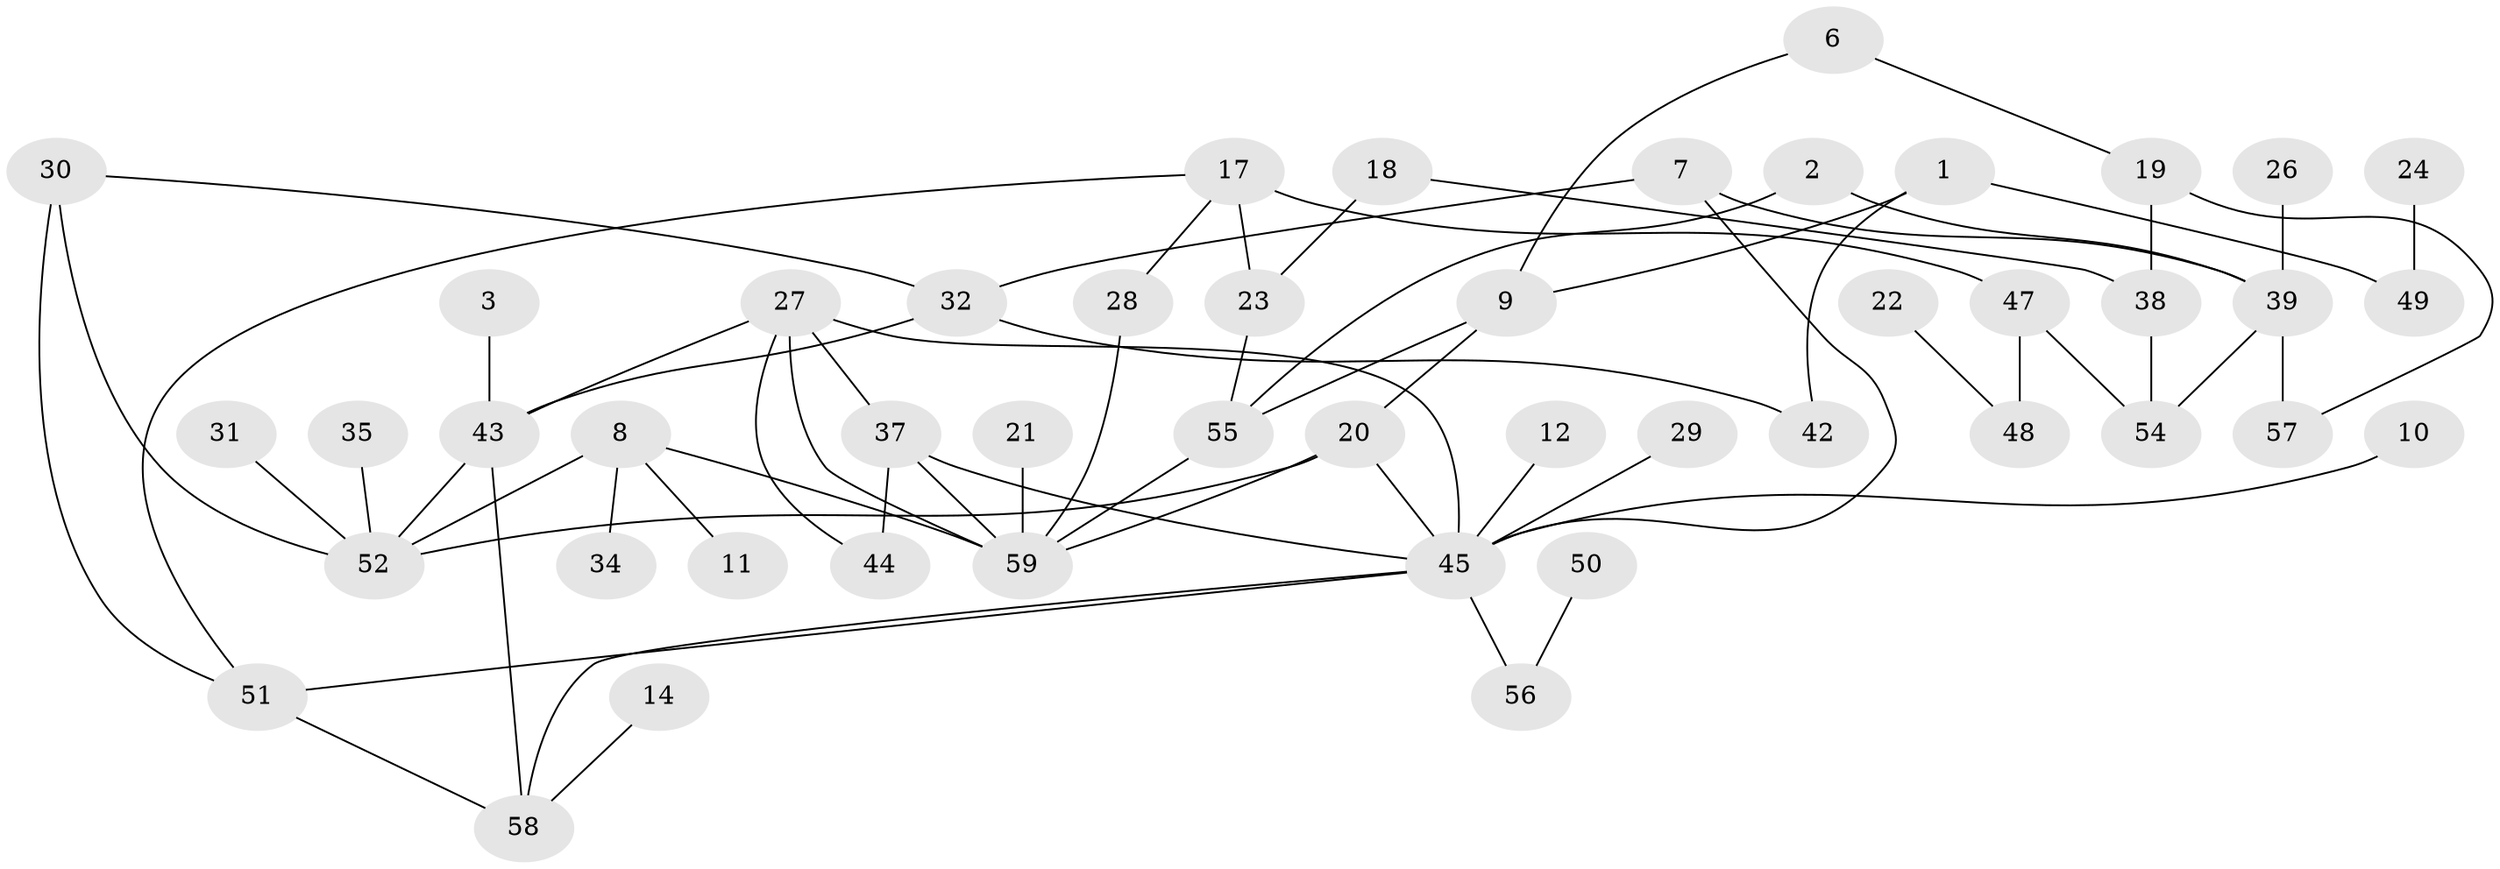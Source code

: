 // original degree distribution, {3: 0.26495726495726496, 5: 0.017094017094017096, 2: 0.23076923076923078, 1: 0.2905982905982906, 0: 0.07692307692307693, 4: 0.1111111111111111, 7: 0.008547008547008548}
// Generated by graph-tools (version 1.1) at 2025/49/03/09/25 03:49:03]
// undirected, 47 vertices, 66 edges
graph export_dot {
graph [start="1"]
  node [color=gray90,style=filled];
  1;
  2;
  3;
  6;
  7;
  8;
  9;
  10;
  11;
  12;
  14;
  17;
  18;
  19;
  20;
  21;
  22;
  23;
  24;
  26;
  27;
  28;
  29;
  30;
  31;
  32;
  34;
  35;
  37;
  38;
  39;
  42;
  43;
  44;
  45;
  47;
  48;
  49;
  50;
  51;
  52;
  54;
  55;
  56;
  57;
  58;
  59;
  1 -- 9 [weight=1.0];
  1 -- 42 [weight=1.0];
  1 -- 49 [weight=1.0];
  2 -- 39 [weight=1.0];
  2 -- 55 [weight=1.0];
  3 -- 43 [weight=1.0];
  6 -- 9 [weight=1.0];
  6 -- 19 [weight=1.0];
  7 -- 32 [weight=1.0];
  7 -- 39 [weight=1.0];
  7 -- 45 [weight=1.0];
  8 -- 11 [weight=1.0];
  8 -- 34 [weight=1.0];
  8 -- 52 [weight=1.0];
  8 -- 59 [weight=1.0];
  9 -- 20 [weight=1.0];
  9 -- 55 [weight=1.0];
  10 -- 45 [weight=1.0];
  12 -- 45 [weight=1.0];
  14 -- 58 [weight=1.0];
  17 -- 23 [weight=1.0];
  17 -- 28 [weight=1.0];
  17 -- 47 [weight=1.0];
  17 -- 51 [weight=1.0];
  18 -- 23 [weight=1.0];
  18 -- 38 [weight=1.0];
  19 -- 38 [weight=1.0];
  19 -- 57 [weight=1.0];
  20 -- 45 [weight=1.0];
  20 -- 52 [weight=1.0];
  20 -- 59 [weight=1.0];
  21 -- 59 [weight=1.0];
  22 -- 48 [weight=1.0];
  23 -- 55 [weight=1.0];
  24 -- 49 [weight=1.0];
  26 -- 39 [weight=1.0];
  27 -- 37 [weight=1.0];
  27 -- 43 [weight=1.0];
  27 -- 44 [weight=1.0];
  27 -- 45 [weight=1.0];
  27 -- 59 [weight=1.0];
  28 -- 59 [weight=1.0];
  29 -- 45 [weight=1.0];
  30 -- 32 [weight=1.0];
  30 -- 51 [weight=1.0];
  30 -- 52 [weight=1.0];
  31 -- 52 [weight=1.0];
  32 -- 42 [weight=1.0];
  32 -- 43 [weight=1.0];
  35 -- 52 [weight=1.0];
  37 -- 44 [weight=1.0];
  37 -- 45 [weight=1.0];
  37 -- 59 [weight=1.0];
  38 -- 54 [weight=1.0];
  39 -- 54 [weight=1.0];
  39 -- 57 [weight=1.0];
  43 -- 52 [weight=1.0];
  43 -- 58 [weight=1.0];
  45 -- 51 [weight=1.0];
  45 -- 56 [weight=1.0];
  45 -- 58 [weight=1.0];
  47 -- 48 [weight=1.0];
  47 -- 54 [weight=1.0];
  50 -- 56 [weight=1.0];
  51 -- 58 [weight=1.0];
  55 -- 59 [weight=1.0];
}
